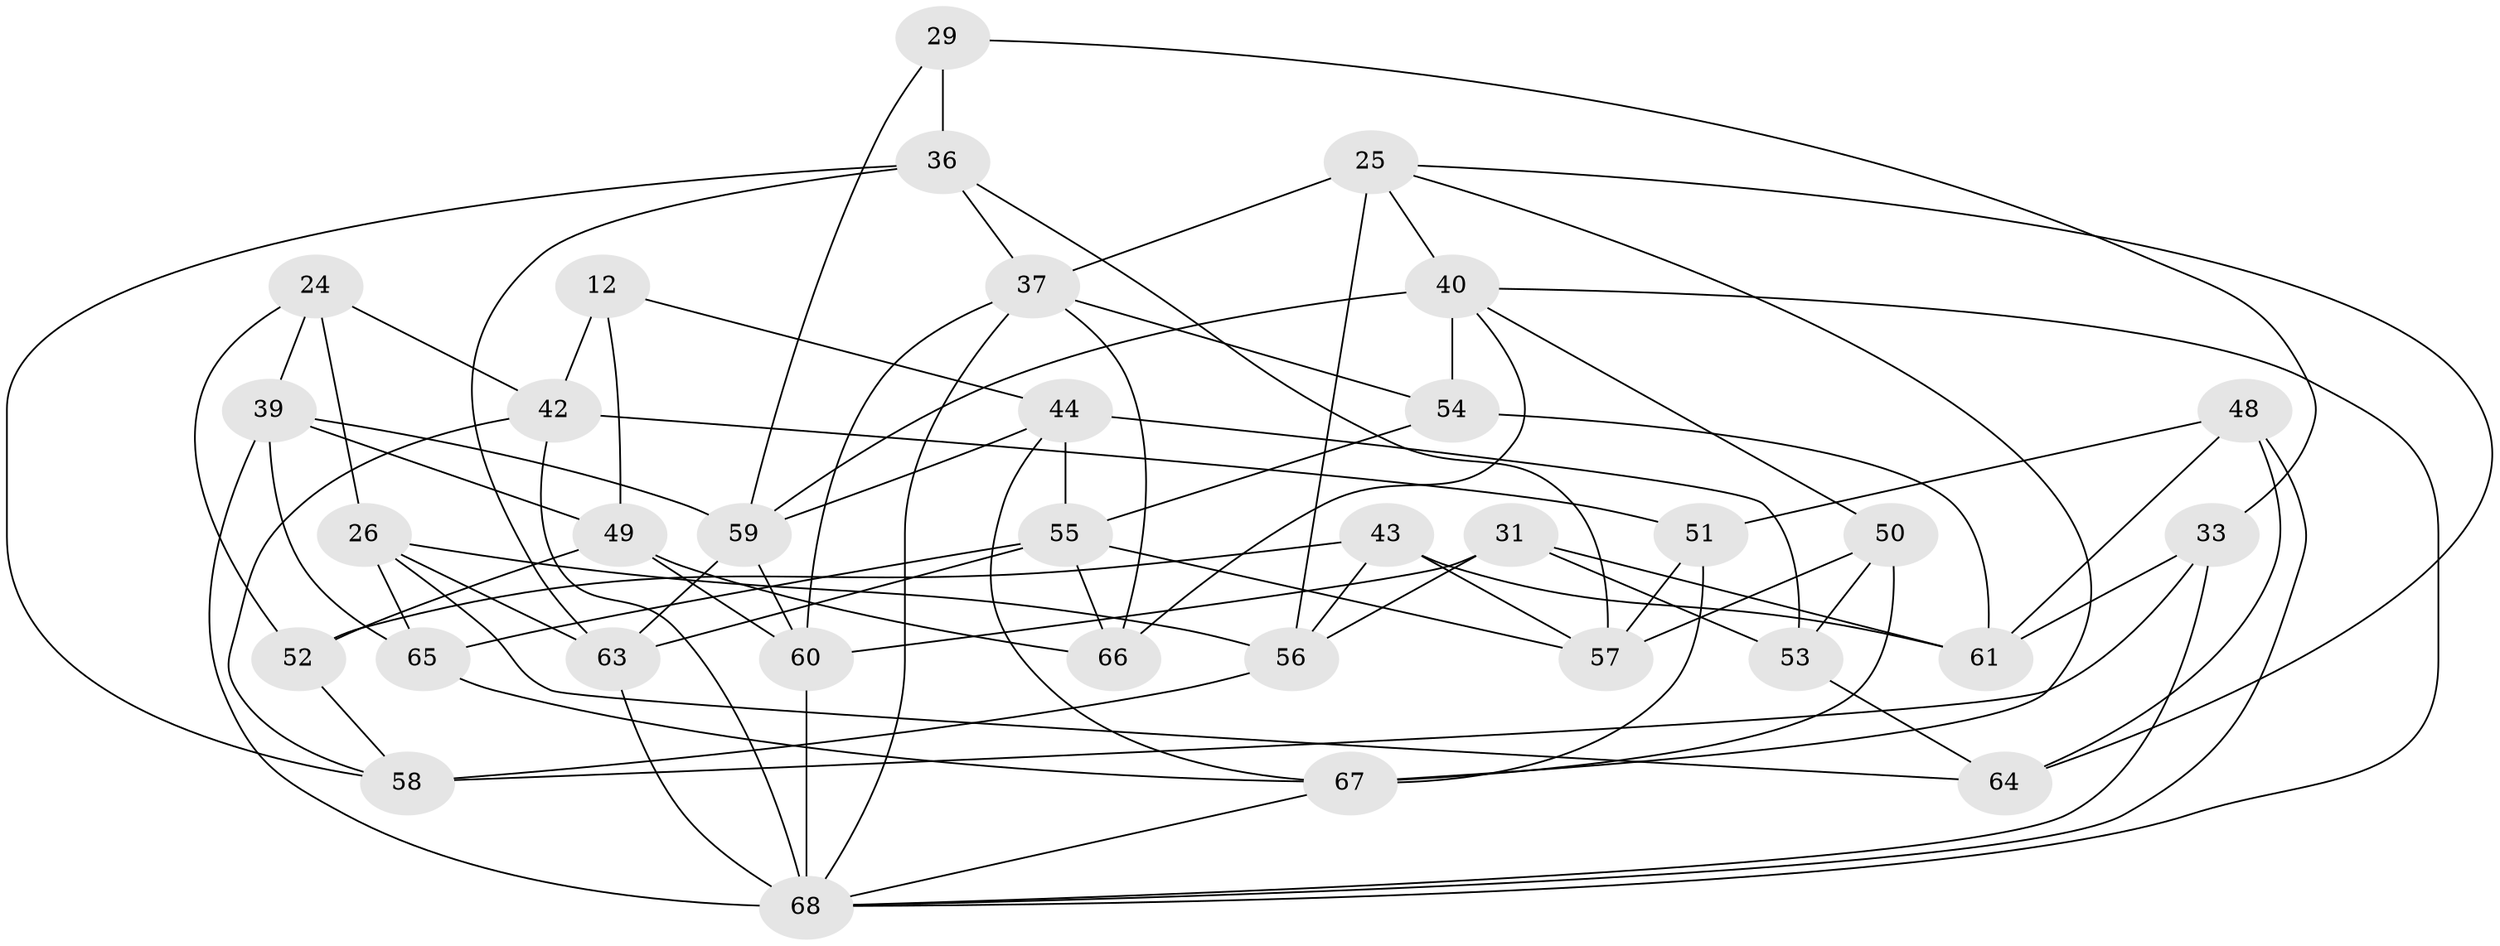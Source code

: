 // original degree distribution, {4: 1.0}
// Generated by graph-tools (version 1.1) at 2025/58/03/09/25 04:58:48]
// undirected, 34 vertices, 81 edges
graph export_dot {
graph [start="1"]
  node [color=gray90,style=filled];
  12;
  24;
  25 [super="+16"];
  26 [super="+21"];
  29;
  31;
  33 [super="+6"];
  36 [super="+7"];
  37 [super="+20"];
  39 [super="+34+18"];
  40 [super="+9+19"];
  42 [super="+2"];
  43;
  44 [super="+35"];
  48;
  49 [super="+14"];
  50 [super="+45"];
  51;
  52;
  53;
  54 [super="+22"];
  55 [super="+32"];
  56 [super="+4"];
  57 [super="+8"];
  58 [super="+41"];
  59 [super="+1+5+47"];
  60 [super="+17"];
  61 [super="+28"];
  63 [super="+10"];
  64;
  65 [super="+46"];
  66;
  67 [super="+27"];
  68 [super="+13+62+30+38"];
  12 -- 44;
  12 -- 42 [weight=2];
  12 -- 49;
  24 -- 42;
  24 -- 52;
  24 -- 26;
  24 -- 39;
  25 -- 64;
  25 -- 56 [weight=2];
  25 -- 40;
  25 -- 67;
  25 -- 37;
  26 -- 63 [weight=2];
  26 -- 56;
  26 -- 64;
  26 -- 65;
  29 -- 36 [weight=2];
  29 -- 33;
  29 -- 59;
  31 -- 53;
  31 -- 61;
  31 -- 56;
  31 -- 60;
  33 -- 58 [weight=2];
  33 -- 68;
  33 -- 61 [weight=2];
  36 -- 58;
  36 -- 37;
  36 -- 63;
  36 -- 57;
  37 -- 66;
  37 -- 60;
  37 -- 68;
  37 -- 54;
  39 -- 49 [weight=2];
  39 -- 59 [weight=2];
  39 -- 68 [weight=3];
  39 -- 65 [weight=2];
  40 -- 68;
  40 -- 50;
  40 -- 66;
  40 -- 59 [weight=2];
  40 -- 54 [weight=2];
  42 -- 51;
  42 -- 58;
  42 -- 68;
  43 -- 61;
  43 -- 52;
  43 -- 56;
  43 -- 57;
  44 -- 59 [weight=3];
  44 -- 67 [weight=2];
  44 -- 53;
  44 -- 55;
  48 -- 64;
  48 -- 51;
  48 -- 61;
  48 -- 68;
  49 -- 52;
  49 -- 60;
  49 -- 66;
  50 -- 57 [weight=2];
  50 -- 53;
  50 -- 67 [weight=2];
  51 -- 57;
  51 -- 67;
  52 -- 58;
  53 -- 64;
  54 -- 55 [weight=2];
  54 -- 61;
  55 -- 66;
  55 -- 63;
  55 -- 65 [weight=2];
  55 -- 57;
  56 -- 58;
  59 -- 63;
  59 -- 60;
  60 -- 68 [weight=2];
  63 -- 68;
  65 -- 67;
  67 -- 68;
}
